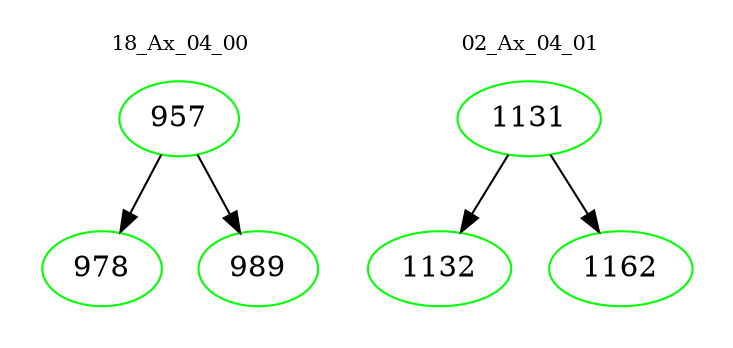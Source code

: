 digraph{
subgraph cluster_0 {
color = white
label = "18_Ax_04_00";
fontsize=10;
T0_957 [label="957", color="green"]
T0_957 -> T0_978 [color="black"]
T0_978 [label="978", color="green"]
T0_957 -> T0_989 [color="black"]
T0_989 [label="989", color="green"]
}
subgraph cluster_1 {
color = white
label = "02_Ax_04_01";
fontsize=10;
T1_1131 [label="1131", color="green"]
T1_1131 -> T1_1132 [color="black"]
T1_1132 [label="1132", color="green"]
T1_1131 -> T1_1162 [color="black"]
T1_1162 [label="1162", color="green"]
}
}
